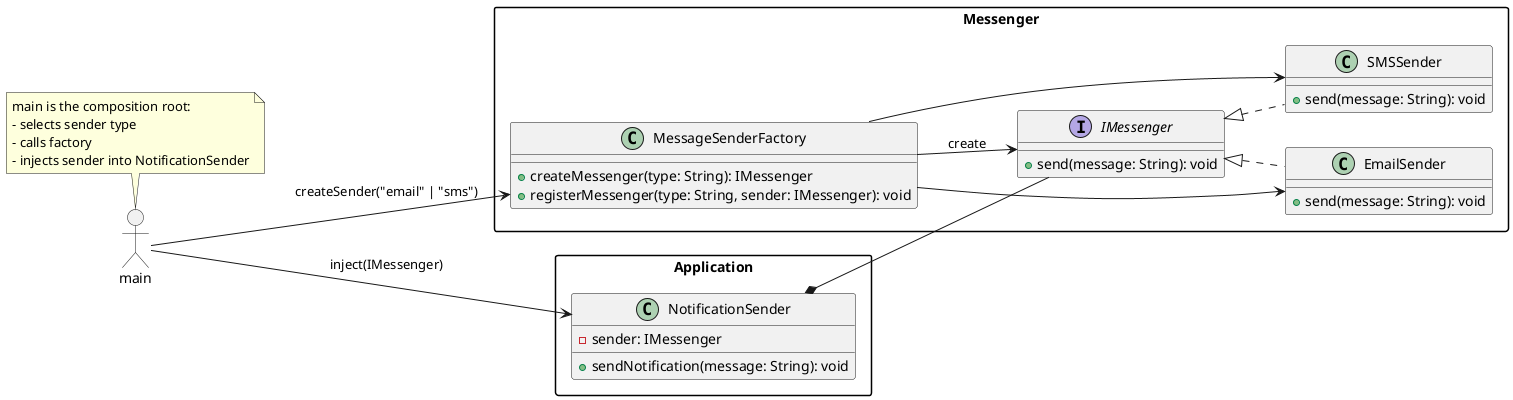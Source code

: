 @startuml DIP
left to right direction
allowmixing
skinparam packageStyle rectangle

package "Messenger" {
    interface IMessenger {
        + send(message: String): void
    }

    class MessageSenderFactory {
        + createMessenger(type: String): IMessenger
        + registerMessenger(type: String, sender: IMessenger): void
    }

    class EmailSender implements IMessenger {
        + send(message: String): void
    }

    class SMSSender implements IMessenger {
        + send(message: String): void
    }

    MessageSenderFactory --> IMessenger : create
    MessageSenderFactory --> EmailSender
    MessageSenderFactory --> SMSSender

}

package "Application" {
    class NotificationSender {
        + sendNotification(message: String): void
        - sender: IMessenger
    }

    NotificationSender *-- IMessenger
}

actor main
main --> MessageSenderFactory : createSender("email" | "sms")
main --> Application.NotificationSender : inject(IMessenger)

note top of main
  main is the composition root:
  - selects sender type
  - calls factory
  - injects sender into NotificationSender
end note
@enduml
